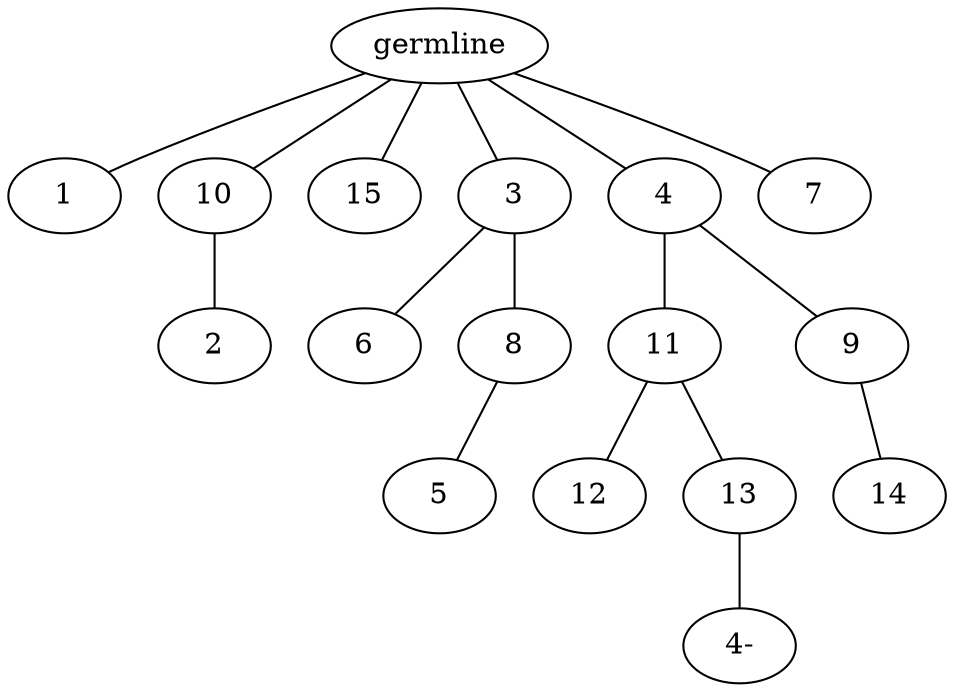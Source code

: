 graph tree {
    "140616207467376" [label="germline"];
    "140616207375472" [label="1"];
    "140616207375232" [label="10"];
    "140616207118000" [label="2"];
    "140616207115888" [label="15"];
    "140616207116608" [label="3"];
    "140616206783488" [label="6"];
    "140616206783008" [label="8"];
    "140616206785984" [label="5"];
    "140616207117424" [label="4"];
    "140616206783152" [label="11"];
    "140616207081920" [label="12"];
    "140616207085136" [label="13"];
    "140616207467472" [label="4-"];
    "140616207084128" [label="9"];
    "140616207085232" [label="14"];
    "140616206786224" [label="7"];
    "140616207467376" -- "140616207375472";
    "140616207467376" -- "140616207375232";
    "140616207467376" -- "140616207115888";
    "140616207467376" -- "140616207116608";
    "140616207467376" -- "140616207117424";
    "140616207467376" -- "140616206786224";
    "140616207375232" -- "140616207118000";
    "140616207116608" -- "140616206783488";
    "140616207116608" -- "140616206783008";
    "140616206783008" -- "140616206785984";
    "140616207117424" -- "140616206783152";
    "140616207117424" -- "140616207084128";
    "140616206783152" -- "140616207081920";
    "140616206783152" -- "140616207085136";
    "140616207085136" -- "140616207467472";
    "140616207084128" -- "140616207085232";
}
